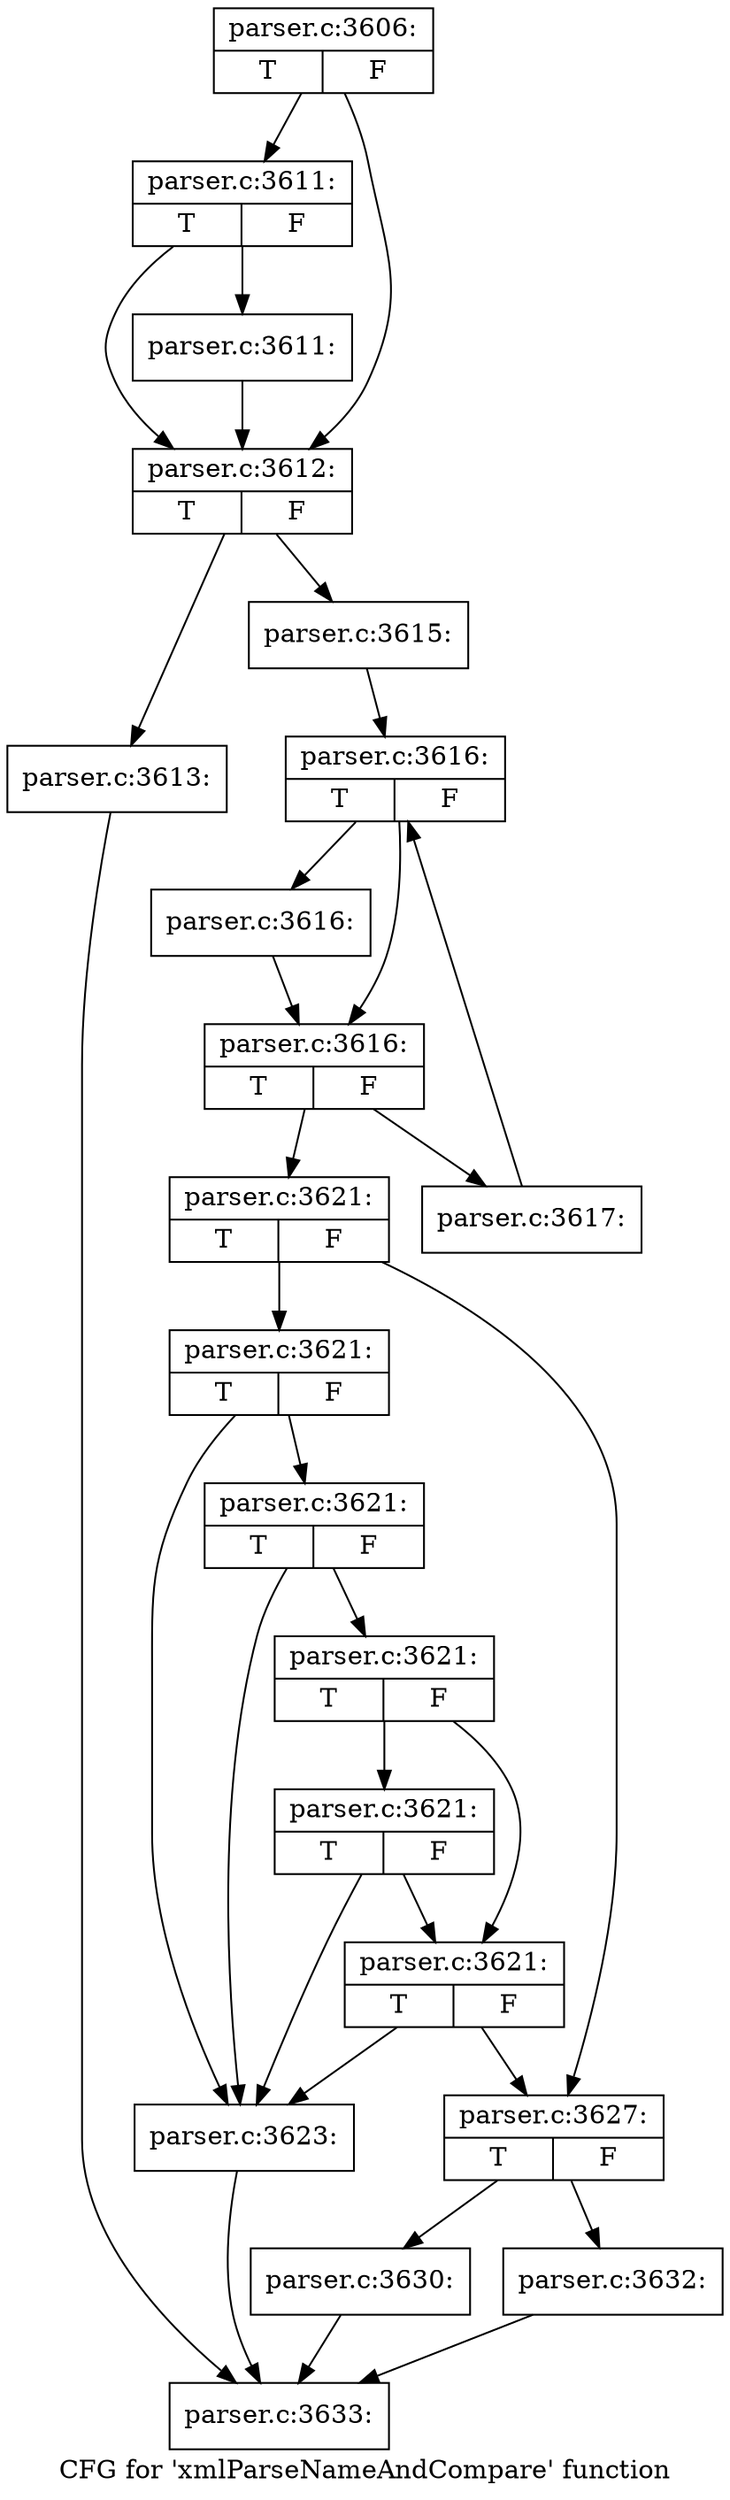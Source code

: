 digraph "CFG for 'xmlParseNameAndCompare' function" {
	label="CFG for 'xmlParseNameAndCompare' function";

	Node0x6175350 [shape=record,label="{parser.c:3606:|{<s0>T|<s1>F}}"];
	Node0x6175350 -> Node0x6181170;
	Node0x6175350 -> Node0x6181120;
	Node0x6181170 [shape=record,label="{parser.c:3611:|{<s0>T|<s1>F}}"];
	Node0x6181170 -> Node0x61810d0;
	Node0x6181170 -> Node0x6181120;
	Node0x61810d0 [shape=record,label="{parser.c:3611:}"];
	Node0x61810d0 -> Node0x6181120;
	Node0x6181120 [shape=record,label="{parser.c:3612:|{<s0>T|<s1>F}}"];
	Node0x6181120 -> Node0x6181d60;
	Node0x6181120 -> Node0x6181db0;
	Node0x6181d60 [shape=record,label="{parser.c:3613:}"];
	Node0x6181d60 -> Node0x61800b0;
	Node0x6181db0 [shape=record,label="{parser.c:3615:}"];
	Node0x6181db0 -> Node0x61826a0;
	Node0x61826a0 [shape=record,label="{parser.c:3616:|{<s0>T|<s1>F}}"];
	Node0x61826a0 -> Node0x6182990;
	Node0x61826a0 -> Node0x6182940;
	Node0x6182990 [shape=record,label="{parser.c:3616:}"];
	Node0x6182990 -> Node0x6182940;
	Node0x6182940 [shape=record,label="{parser.c:3616:|{<s0>T|<s1>F}}"];
	Node0x6182940 -> Node0x61830f0;
	Node0x6182940 -> Node0x61828c0;
	Node0x61830f0 [shape=record,label="{parser.c:3617:}"];
	Node0x61830f0 -> Node0x61826a0;
	Node0x61828c0 [shape=record,label="{parser.c:3621:|{<s0>T|<s1>F}}"];
	Node0x61828c0 -> Node0x6183b70;
	Node0x61828c0 -> Node0x6183b20;
	Node0x6183b70 [shape=record,label="{parser.c:3621:|{<s0>T|<s1>F}}"];
	Node0x6183b70 -> Node0x6183ad0;
	Node0x6183b70 -> Node0x6183f40;
	Node0x6183f40 [shape=record,label="{parser.c:3621:|{<s0>T|<s1>F}}"];
	Node0x6183f40 -> Node0x6183ad0;
	Node0x6183f40 -> Node0x6184330;
	Node0x6184330 [shape=record,label="{parser.c:3621:|{<s0>T|<s1>F}}"];
	Node0x6184330 -> Node0x61845b0;
	Node0x6184330 -> Node0x61842b0;
	Node0x61845b0 [shape=record,label="{parser.c:3621:|{<s0>T|<s1>F}}"];
	Node0x61845b0 -> Node0x6183ad0;
	Node0x61845b0 -> Node0x61842b0;
	Node0x61842b0 [shape=record,label="{parser.c:3621:|{<s0>T|<s1>F}}"];
	Node0x61842b0 -> Node0x6183ad0;
	Node0x61842b0 -> Node0x6183b20;
	Node0x6183ad0 [shape=record,label="{parser.c:3623:}"];
	Node0x6183ad0 -> Node0x61800b0;
	Node0x6183b20 [shape=record,label="{parser.c:3627:|{<s0>T|<s1>F}}"];
	Node0x6183b20 -> Node0x6185570;
	Node0x6183b20 -> Node0x61855c0;
	Node0x6185570 [shape=record,label="{parser.c:3630:}"];
	Node0x6185570 -> Node0x61800b0;
	Node0x61855c0 [shape=record,label="{parser.c:3632:}"];
	Node0x61855c0 -> Node0x61800b0;
	Node0x61800b0 [shape=record,label="{parser.c:3633:}"];
}
